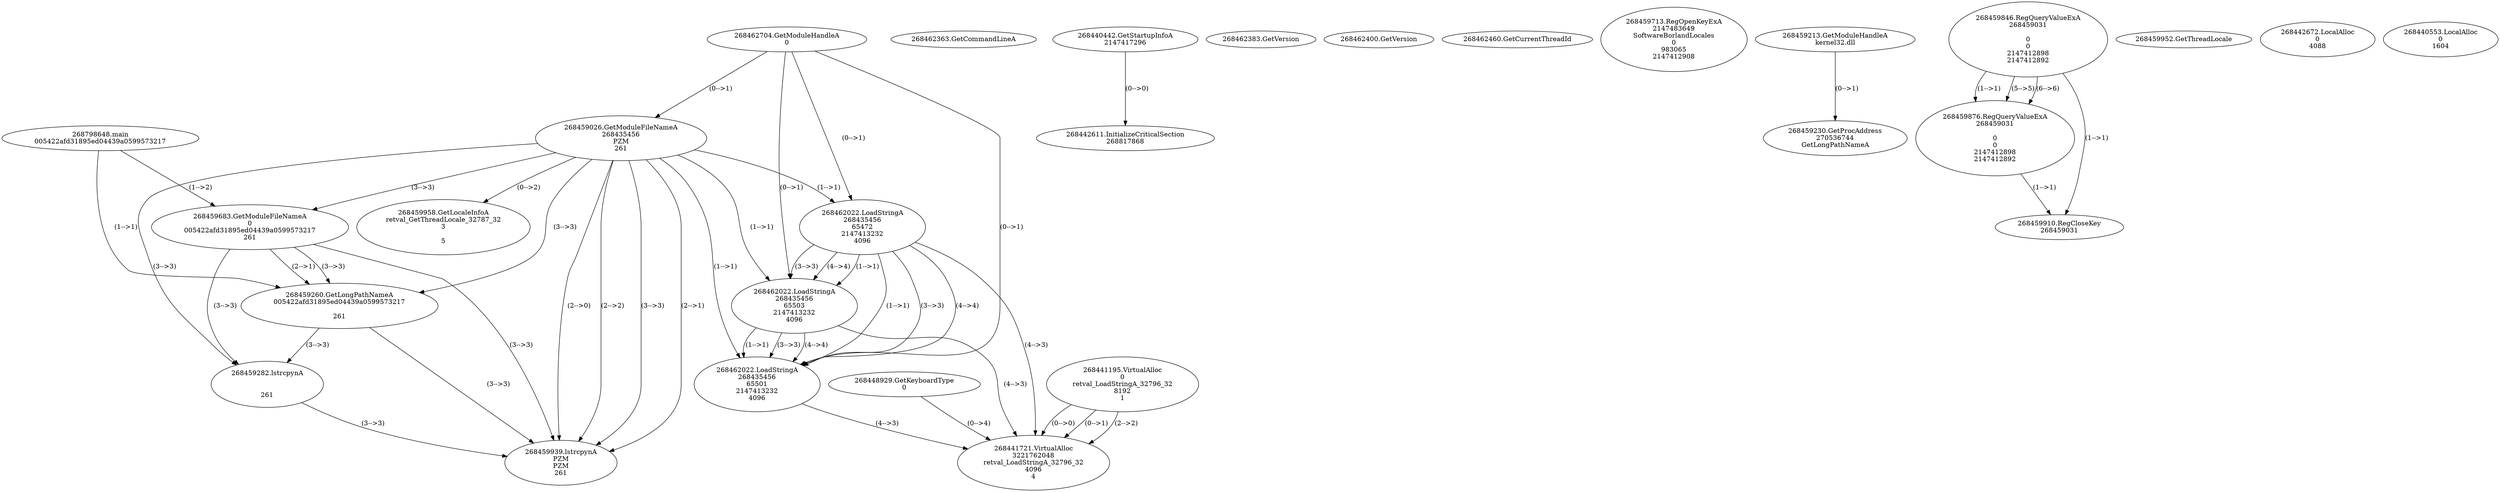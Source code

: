 // Global SCDG with merge call
digraph {
	0 [label="268798648.main
005422afd31895ed04439a0599573217"]
	1 [label="268462704.GetModuleHandleA
0"]
	2 [label="268448929.GetKeyboardType
0"]
	3 [label="268462363.GetCommandLineA
"]
	4 [label="268440442.GetStartupInfoA
2147417296"]
	5 [label="268462383.GetVersion
"]
	6 [label="268462400.GetVersion
"]
	7 [label="268462460.GetCurrentThreadId
"]
	8 [label="268459026.GetModuleFileNameA
268435456
PZM
261"]
	1 -> 8 [label="(0-->1)"]
	9 [label="268459683.GetModuleFileNameA
0
005422afd31895ed04439a0599573217
261"]
	0 -> 9 [label="(1-->2)"]
	8 -> 9 [label="(3-->3)"]
	10 [label="268459713.RegOpenKeyExA
2147483649
Software\Borland\Locales
0
983065
2147412908"]
	11 [label="268459213.GetModuleHandleA
kernel32.dll"]
	12 [label="268459230.GetProcAddress
270536744
GetLongPathNameA"]
	11 -> 12 [label="(0-->1)"]
	13 [label="268459260.GetLongPathNameA
005422afd31895ed04439a0599573217

261"]
	0 -> 13 [label="(1-->1)"]
	9 -> 13 [label="(2-->1)"]
	8 -> 13 [label="(3-->3)"]
	9 -> 13 [label="(3-->3)"]
	14 [label="268459282.lstrcpynA


261"]
	8 -> 14 [label="(3-->3)"]
	9 -> 14 [label="(3-->3)"]
	13 -> 14 [label="(3-->3)"]
	15 [label="268459846.RegQueryValueExA
268459031

0
0
2147412898
2147412892"]
	16 [label="268459876.RegQueryValueExA
268459031

0
0
2147412898
2147412892"]
	15 -> 16 [label="(1-->1)"]
	15 -> 16 [label="(5-->5)"]
	15 -> 16 [label="(6-->6)"]
	17 [label="268459910.RegCloseKey
268459031"]
	15 -> 17 [label="(1-->1)"]
	16 -> 17 [label="(1-->1)"]
	18 [label="268459939.lstrcpynA
PZM
PZM
261"]
	8 -> 18 [label="(2-->1)"]
	8 -> 18 [label="(2-->2)"]
	8 -> 18 [label="(3-->3)"]
	9 -> 18 [label="(3-->3)"]
	13 -> 18 [label="(3-->3)"]
	14 -> 18 [label="(3-->3)"]
	8 -> 18 [label="(2-->0)"]
	19 [label="268459952.GetThreadLocale
"]
	20 [label="268459958.GetLocaleInfoA
retval_GetThreadLocale_32787_32
3

5"]
	8 -> 20 [label="(0-->2)"]
	21 [label="268462022.LoadStringA
268435456
65472
2147413232
4096"]
	1 -> 21 [label="(0-->1)"]
	8 -> 21 [label="(1-->1)"]
	22 [label="268462022.LoadStringA
268435456
65503
2147413232
4096"]
	1 -> 22 [label="(0-->1)"]
	8 -> 22 [label="(1-->1)"]
	21 -> 22 [label="(1-->1)"]
	21 -> 22 [label="(3-->3)"]
	21 -> 22 [label="(4-->4)"]
	23 [label="268462022.LoadStringA
268435456
65501
2147413232
4096"]
	1 -> 23 [label="(0-->1)"]
	8 -> 23 [label="(1-->1)"]
	21 -> 23 [label="(1-->1)"]
	22 -> 23 [label="(1-->1)"]
	21 -> 23 [label="(3-->3)"]
	22 -> 23 [label="(3-->3)"]
	21 -> 23 [label="(4-->4)"]
	22 -> 23 [label="(4-->4)"]
	24 [label="268442611.InitializeCriticalSection
268817868"]
	4 -> 24 [label="(0-->0)"]
	25 [label="268442672.LocalAlloc
0
4088"]
	26 [label="268441195.VirtualAlloc
0
retval_LoadStringA_32796_32
8192
1"]
	27 [label="268440553.LocalAlloc
0
1604"]
	28 [label="268441721.VirtualAlloc
3221762048
retval_LoadStringA_32796_32
4096
4"]
	26 -> 28 [label="(0-->1)"]
	26 -> 28 [label="(2-->2)"]
	21 -> 28 [label="(4-->3)"]
	22 -> 28 [label="(4-->3)"]
	23 -> 28 [label="(4-->3)"]
	2 -> 28 [label="(0-->4)"]
	26 -> 28 [label="(0-->0)"]
}
